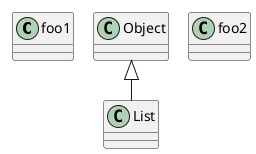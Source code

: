 {
  "sha1": "ngun89l453t2kted7g877d1w7u6rawt",
  "insertion": {
    "when": "2024-06-04T17:28:38.571Z",
    "user": "plantuml@gmail.com"
  }
}
@startuml
!pragma layout elk
class foo1
class foo2

Object <|-- List

@enduml
